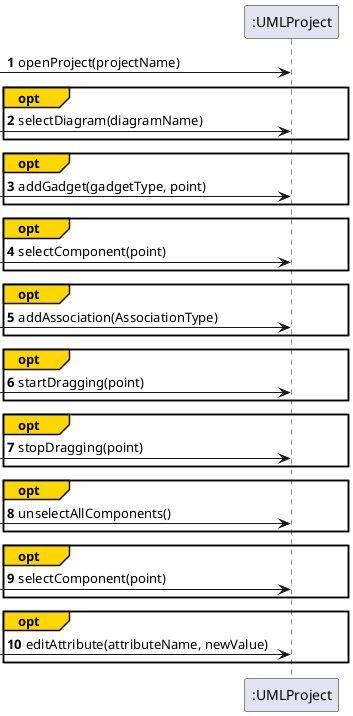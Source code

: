 @startuml
autonumber
 -> ":UMLProject": openProject(projectName)
opt#gold #white
     -> ":UMLProject": selectDiagram(diagramName)
end
opt#gold #white
     -> ":UMLProject": addGadget(gadgetType, point)
end
opt#gold #white
     -> ":UMLProject": selectComponent(point)
 end
 opt#gold #white
    -> ":UMLProject": addAssociation(AssociationType)
 end
 opt#gold #white
    -> ":UMLProject": startDragging(point)
 end
 opt#gold #white
    -> ":UMLProject": stopDragging(point)
 end
 opt#gold #white
     -> ":UMLProject": unselectAllComponents()
 end
 opt#gold #white
     -> ":UMLProject": selectComponent(point)
 end
 opt#gold #white
     -> ":UMLProject": editAttribute(attributeName, newValue)
 end
@enduml
